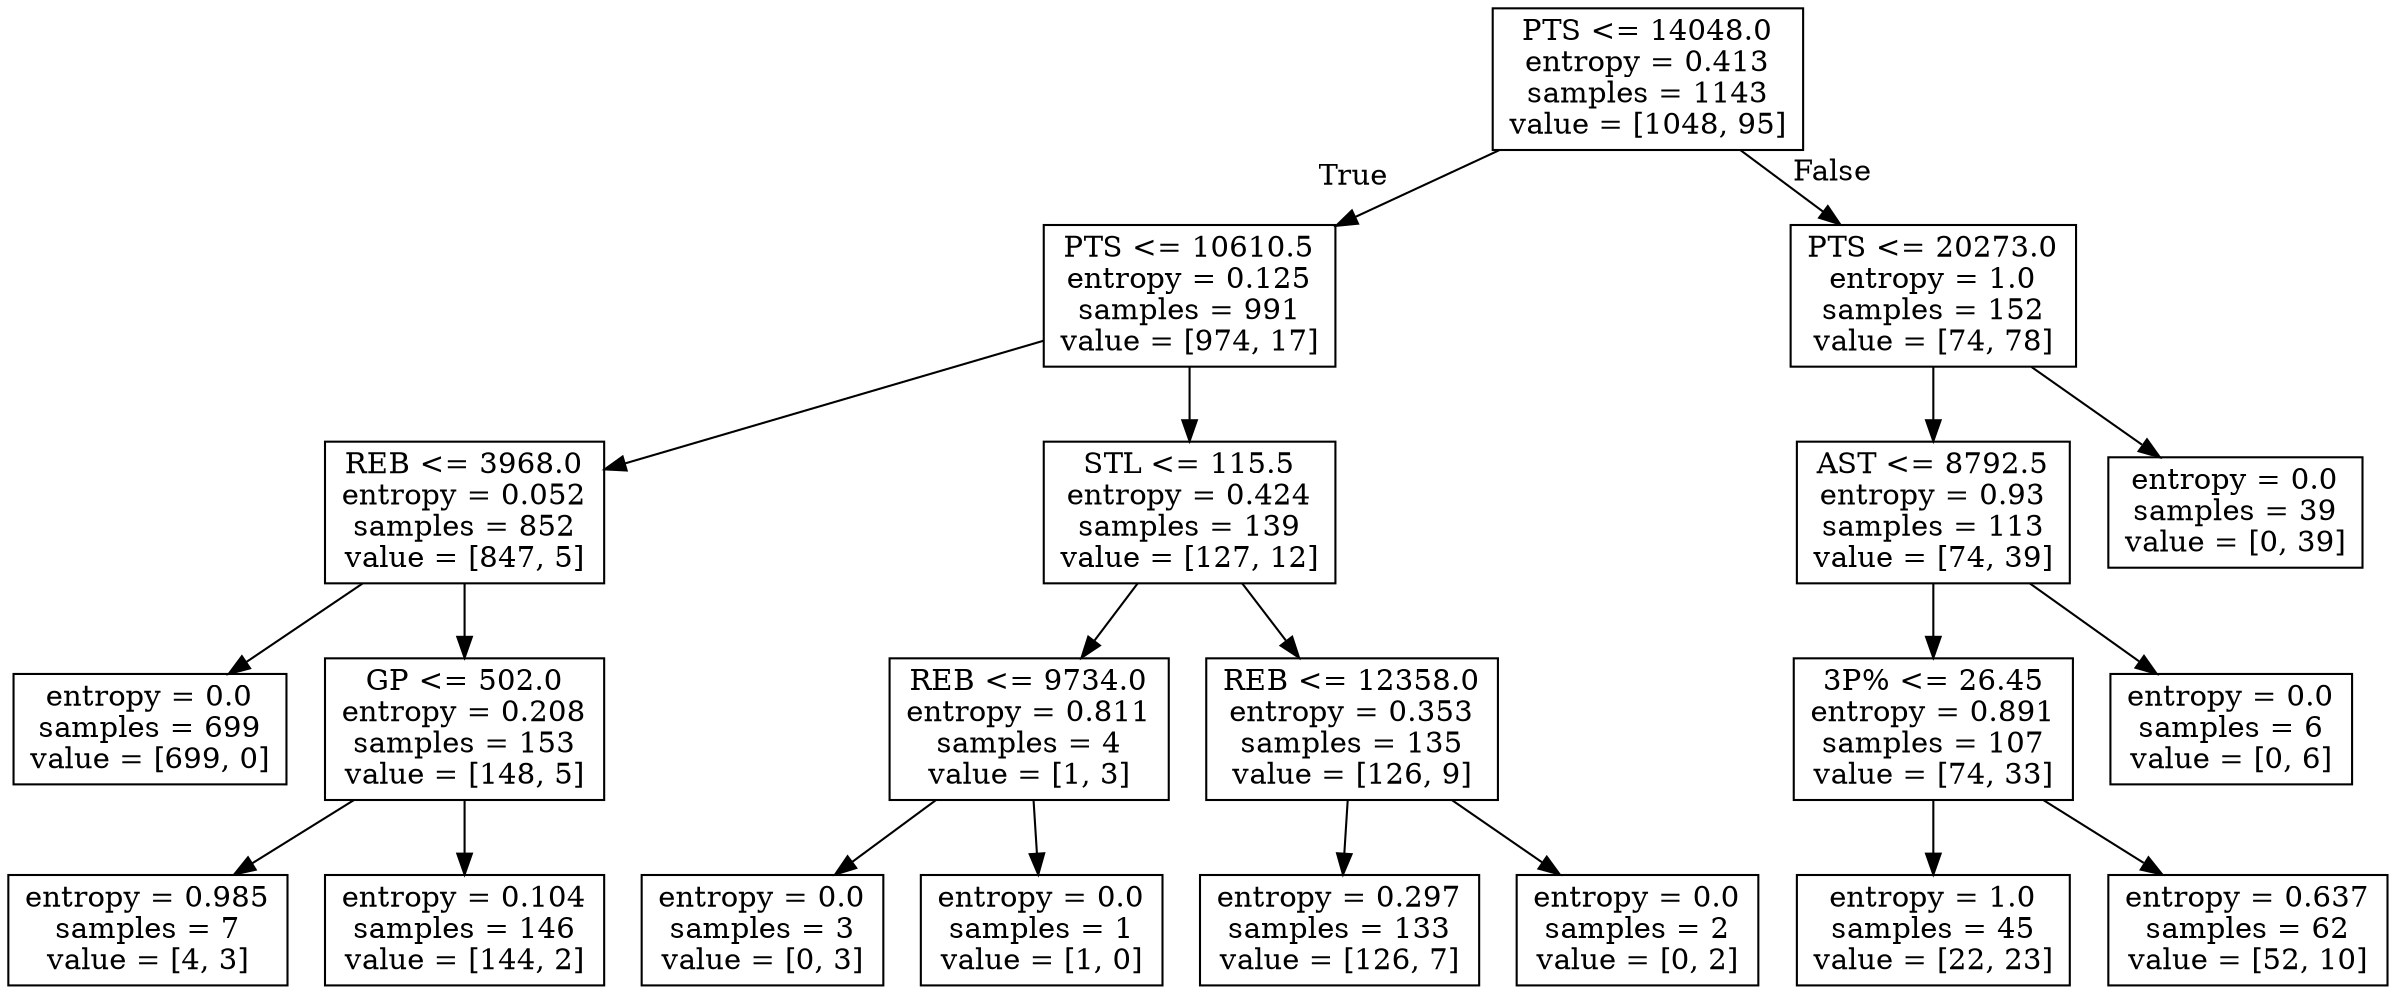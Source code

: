 digraph Tree {
node [shape=box] ;
0 [label="PTS <= 14048.0\nentropy = 0.413\nsamples = 1143\nvalue = [1048, 95]"] ;
1 [label="PTS <= 10610.5\nentropy = 0.125\nsamples = 991\nvalue = [974, 17]"] ;
0 -> 1 [labeldistance=2.5, labelangle=45, headlabel="True"] ;
2 [label="REB <= 3968.0\nentropy = 0.052\nsamples = 852\nvalue = [847, 5]"] ;
1 -> 2 ;
3 [label="entropy = 0.0\nsamples = 699\nvalue = [699, 0]"] ;
2 -> 3 ;
4 [label="GP <= 502.0\nentropy = 0.208\nsamples = 153\nvalue = [148, 5]"] ;
2 -> 4 ;
5 [label="entropy = 0.985\nsamples = 7\nvalue = [4, 3]"] ;
4 -> 5 ;
6 [label="entropy = 0.104\nsamples = 146\nvalue = [144, 2]"] ;
4 -> 6 ;
7 [label="STL <= 115.5\nentropy = 0.424\nsamples = 139\nvalue = [127, 12]"] ;
1 -> 7 ;
8 [label="REB <= 9734.0\nentropy = 0.811\nsamples = 4\nvalue = [1, 3]"] ;
7 -> 8 ;
9 [label="entropy = 0.0\nsamples = 3\nvalue = [0, 3]"] ;
8 -> 9 ;
10 [label="entropy = 0.0\nsamples = 1\nvalue = [1, 0]"] ;
8 -> 10 ;
11 [label="REB <= 12358.0\nentropy = 0.353\nsamples = 135\nvalue = [126, 9]"] ;
7 -> 11 ;
12 [label="entropy = 0.297\nsamples = 133\nvalue = [126, 7]"] ;
11 -> 12 ;
13 [label="entropy = 0.0\nsamples = 2\nvalue = [0, 2]"] ;
11 -> 13 ;
14 [label="PTS <= 20273.0\nentropy = 1.0\nsamples = 152\nvalue = [74, 78]"] ;
0 -> 14 [labeldistance=2.5, labelangle=-45, headlabel="False"] ;
15 [label="AST <= 8792.5\nentropy = 0.93\nsamples = 113\nvalue = [74, 39]"] ;
14 -> 15 ;
16 [label="3P% <= 26.45\nentropy = 0.891\nsamples = 107\nvalue = [74, 33]"] ;
15 -> 16 ;
17 [label="entropy = 1.0\nsamples = 45\nvalue = [22, 23]"] ;
16 -> 17 ;
18 [label="entropy = 0.637\nsamples = 62\nvalue = [52, 10]"] ;
16 -> 18 ;
19 [label="entropy = 0.0\nsamples = 6\nvalue = [0, 6]"] ;
15 -> 19 ;
20 [label="entropy = 0.0\nsamples = 39\nvalue = [0, 39]"] ;
14 -> 20 ;
}